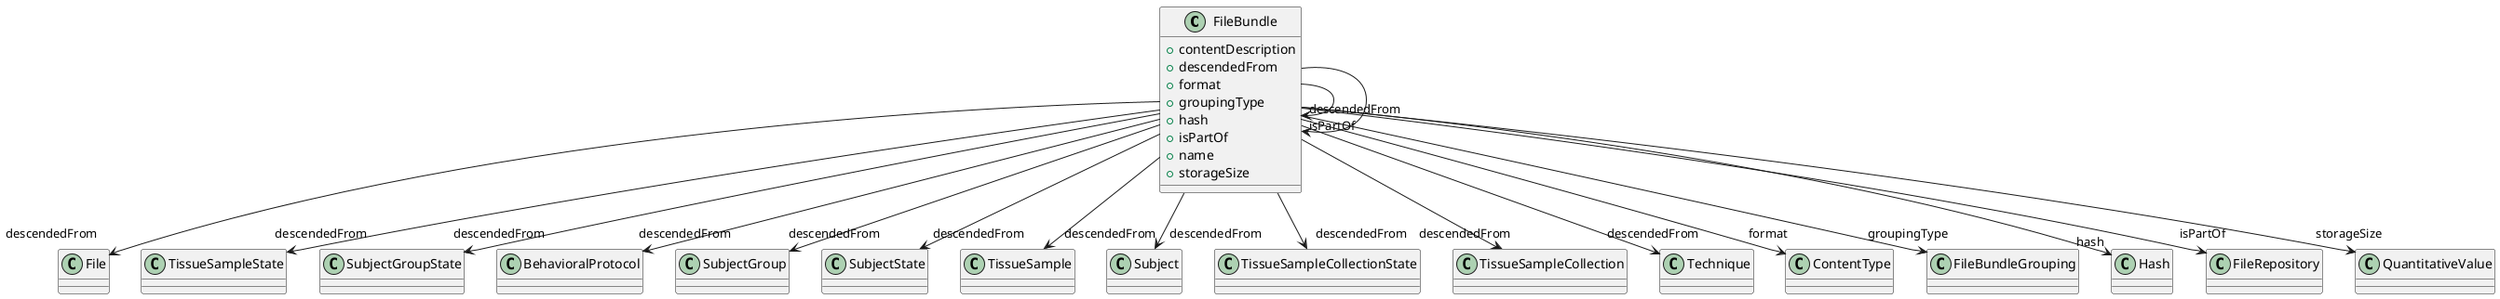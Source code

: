 @startuml
class FileBundle {
+contentDescription
+descendedFrom
+format
+groupingType
+hash
+isPartOf
+name
+storageSize

}
FileBundle -d-> "descendedFrom" FileBundle
FileBundle -d-> "descendedFrom" File
FileBundle -d-> "descendedFrom" TissueSampleState
FileBundle -d-> "descendedFrom" SubjectGroupState
FileBundle -d-> "descendedFrom" BehavioralProtocol
FileBundle -d-> "descendedFrom" SubjectGroup
FileBundle -d-> "descendedFrom" SubjectState
FileBundle -d-> "descendedFrom" TissueSample
FileBundle -d-> "descendedFrom" Subject
FileBundle -d-> "descendedFrom" TissueSampleCollectionState
FileBundle -d-> "descendedFrom" TissueSampleCollection
FileBundle -d-> "descendedFrom" Technique
FileBundle -d-> "format" ContentType
FileBundle -d-> "groupingType" FileBundleGrouping
FileBundle -d-> "hash" Hash
FileBundle -d-> "isPartOf" FileBundle
FileBundle -d-> "isPartOf" FileRepository
FileBundle -d-> "storageSize" QuantitativeValue

@enduml